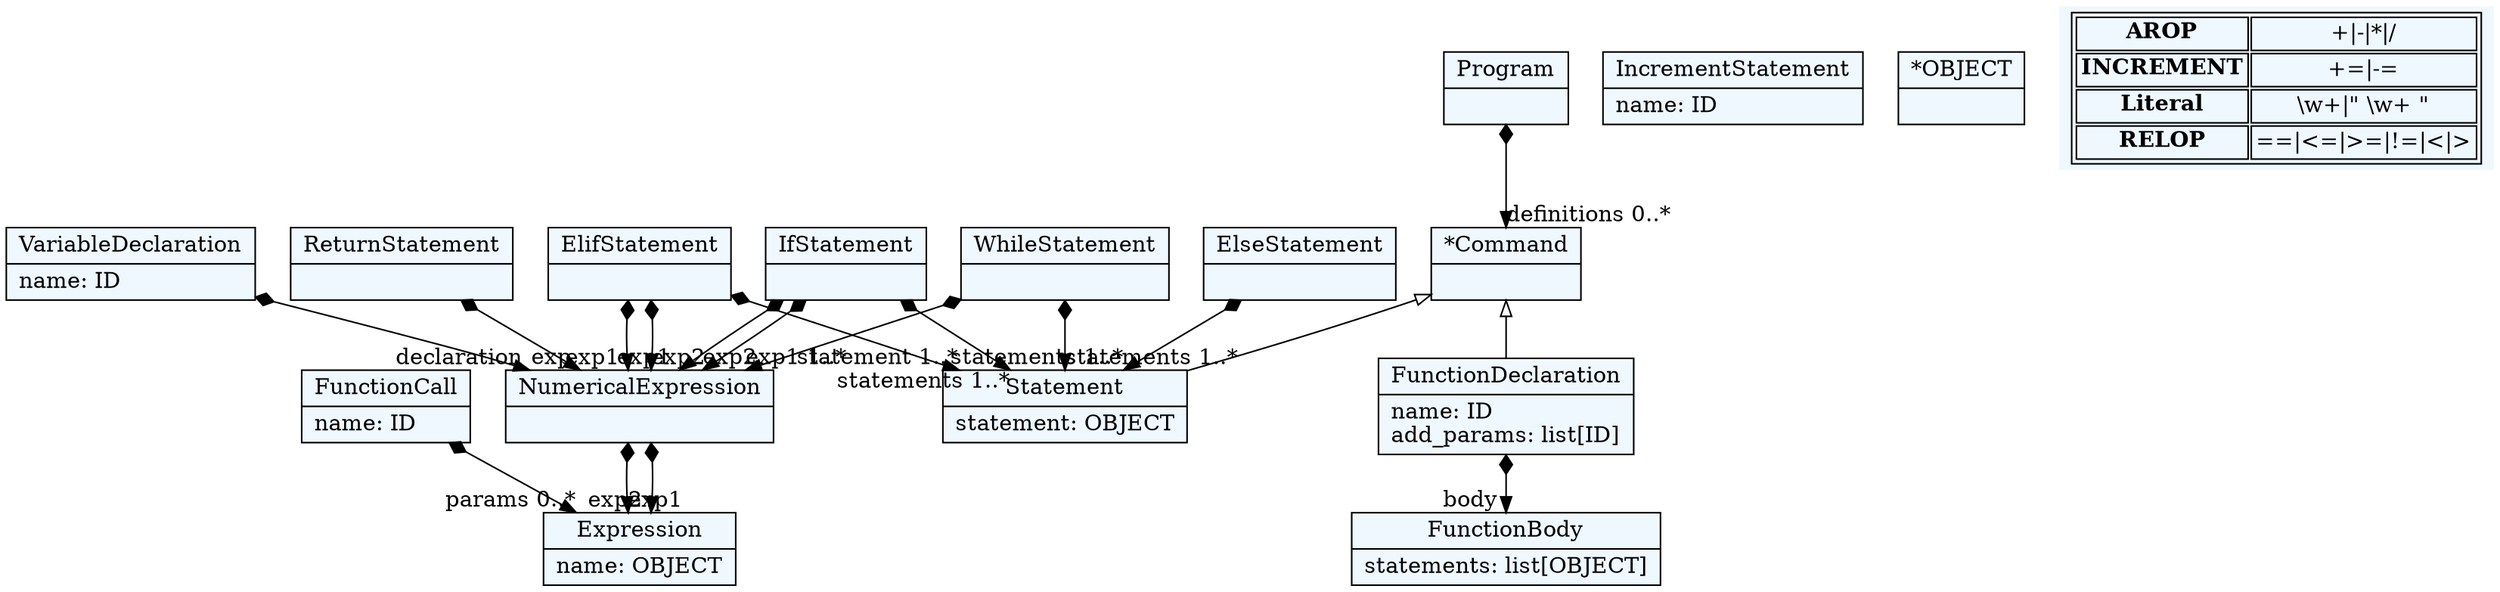 
    digraph textX {
    fontname = "Bitstream Vera Sans"
    fontsize = 8
    node[
        shape=record,
        style=filled,
        fillcolor=aliceblue
    ]
    nodesep = 0.3
    edge[dir=black,arrowtail=empty]


3095938727416[ label="{ReturnStatement|}"]

3095936872248[ label="{*Command|}"]

3095938721752[ label="{Statement|statement: OBJECT\l}"]

3095938740632[ label="{FunctionCall|name: ID\l}"]

3095938713256[ label="{VariableDeclaration|name: ID\l}"]

3095938741576[ label="{ElseStatement|}"]

3095938733080[ label="{Expression|name: OBJECT\l}"]

3095938711368[ label="{WhileStatement|}"]

3095938717032[ label="{IfStatement|}"]

3095938715144[ label="{FunctionDeclaration|name: ID\ladd_params: list[ID]\l}"]

3095936882632[ label="{Program|}"]

3095938745352[ label="{IncrementStatement|name: ID\l}"]

3095938724584[ label="{ElifStatement|}"]

3095938738744[ label="{FunctionBody|statements: list[OBJECT]\l}"]

3095938716088[ label="{NumericalExpression|}"]



3095938727416 -> 3095938716088[arrowtail=diamond, dir=both, headlabel="exp "]
3095936872248 -> 3095938715144 [dir=back]
3095936872248 -> 3095938721752 [dir=back]
3095936874136[ label="{*OBJECT|}"]

3095938740632 -> 3095938733080[arrowtail=diamond, dir=both, headlabel="params 0..*"]
3095938713256 -> 3095938716088[arrowtail=diamond, dir=both, headlabel="declaration "]
3095938741576 -> 3095938721752[arrowtail=diamond, dir=both, headlabel="statements 1..*"]
3095936874136[ label="{*OBJECT|}"]

3095938711368 -> 3095938716088[arrowtail=diamond, dir=both, headlabel="exp1 1..*"]
3095938711368 -> 3095938721752[arrowtail=diamond, dir=both, headlabel="statements 1..*"]
3095938717032 -> 3095938716088[arrowtail=diamond, dir=both, headlabel="exp1 "]
3095938717032 -> 3095938716088[arrowtail=diamond, dir=both, headlabel="exp2 "]
3095938717032 -> 3095938721752[arrowtail=diamond, dir=both, headlabel="statements 1..*"]
3095938715144 -> 3095938738744[arrowtail=diamond, dir=both, headlabel="body "]
3095936882632 -> 3095936872248[arrowtail=diamond, dir=both, headlabel="definitions 0..*"]
3095938724584 -> 3095938716088[arrowtail=diamond, dir=both, headlabel="exp1 "]
3095938724584 -> 3095938716088[arrowtail=diamond, dir=both, headlabel="exp2 "]
3095938724584 -> 3095938721752[arrowtail=diamond, dir=both, headlabel="statement 1..*"]
3095936874136[ label="{*OBJECT|}"]

3095938716088 -> 3095938733080[arrowtail=diamond, dir=both, headlabel="exp1 "]
3095938716088 -> 3095938733080[arrowtail=diamond, dir=both, headlabel="exp2 "]
match_rules [ shape=plaintext, label=< <table>
	<tr>
		<td><b>AROP</b></td><td>+|-|*|/</td>
	</tr>
	<tr>
		<td><b>INCREMENT</b></td><td>+=|-=</td>
	</tr>
	<tr>
		<td><b>Literal</b></td><td>\w+|&quot; \w+ &quot;</td>
	</tr>
	<tr>
		<td><b>RELOP</b></td><td>==|&lt;=|&gt;=|!=|&lt;|&gt;</td>
	</tr>
</table> >]


}
